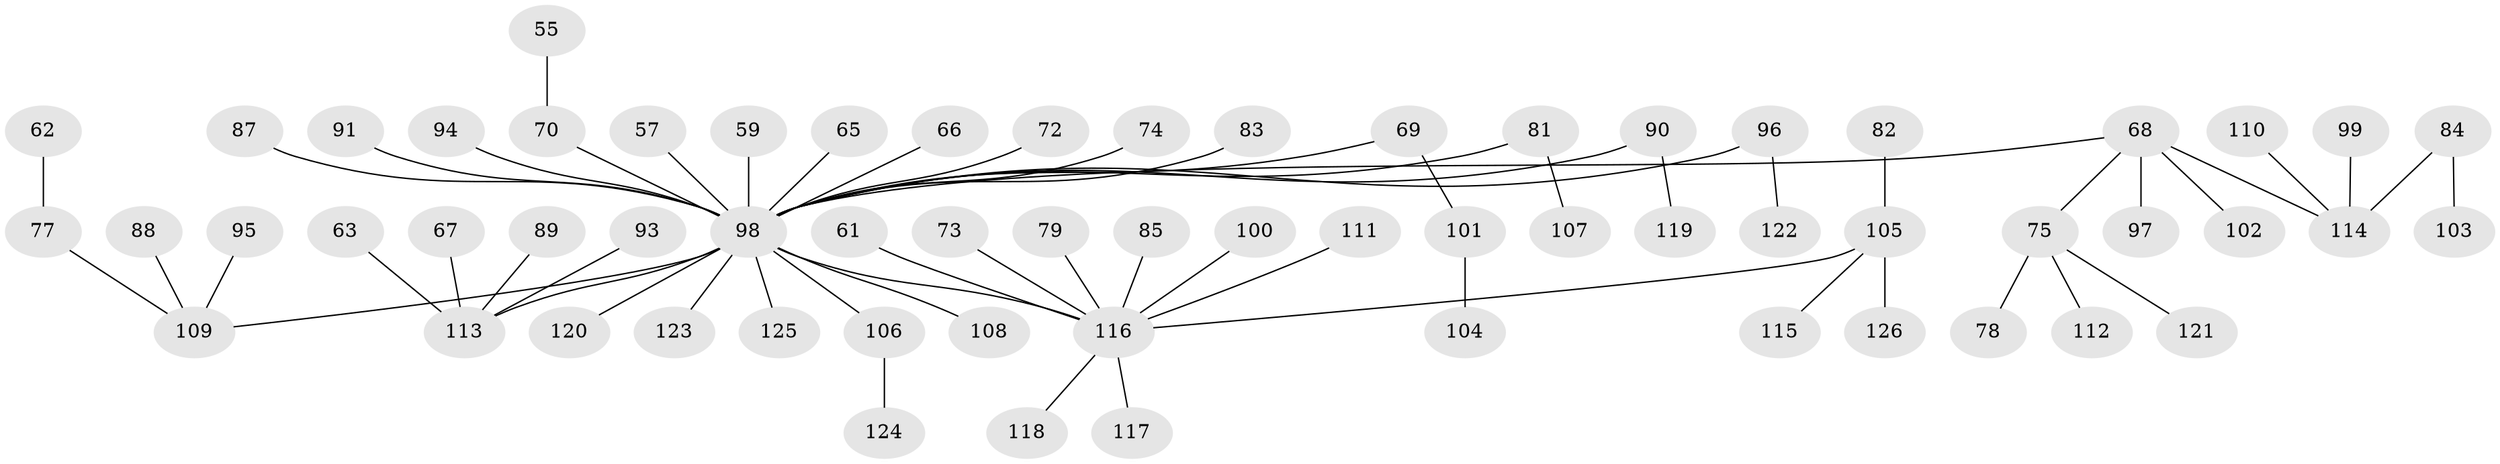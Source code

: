 // original degree distribution, {4: 0.031746031746031744, 7: 0.007936507936507936, 5: 0.03968253968253968, 6: 0.031746031746031744, 3: 0.1746031746031746, 1: 0.5396825396825397, 2: 0.1746031746031746}
// Generated by graph-tools (version 1.1) at 2025/54/03/09/25 04:54:01]
// undirected, 63 vertices, 62 edges
graph export_dot {
graph [start="1"]
  node [color=gray90,style=filled];
  55;
  57 [super="+54"];
  59;
  61;
  62;
  63;
  65 [super="+52"];
  66;
  67;
  68 [super="+11"];
  69;
  70 [super="+27"];
  72;
  73;
  74;
  75 [super="+32+51"];
  77 [super="+22"];
  78;
  79;
  81;
  82;
  83;
  84;
  85;
  87;
  88;
  89;
  90;
  91;
  93;
  94;
  95;
  96 [super="+92"];
  97;
  98 [super="+13+15+17+20+44+45+24+29+30+31+48+41+49+47+43+53+58"];
  99;
  100;
  101;
  102;
  103;
  104;
  105 [super="+71"];
  106;
  107;
  108;
  109 [super="+8+21+37+36"];
  110;
  111;
  112;
  113 [super="+56"];
  114 [super="+76"];
  115;
  116 [super="+33+50+64+23+39+40+42"];
  117;
  118;
  119;
  120;
  121;
  122;
  123;
  124;
  125;
  126;
  55 -- 70;
  57 -- 98;
  59 -- 98;
  61 -- 116;
  62 -- 77;
  63 -- 113;
  65 -- 98;
  66 -- 98;
  67 -- 113;
  68 -- 97;
  68 -- 102;
  68 -- 98;
  68 -- 75;
  68 -- 114;
  69 -- 101;
  69 -- 98;
  70 -- 98;
  72 -- 98;
  73 -- 116;
  74 -- 98;
  75 -- 112;
  75 -- 121;
  75 -- 78;
  77 -- 109;
  79 -- 116;
  81 -- 107;
  81 -- 98;
  82 -- 105;
  83 -- 98;
  84 -- 103;
  84 -- 114;
  85 -- 116;
  87 -- 98;
  88 -- 109;
  89 -- 113;
  90 -- 119;
  90 -- 98;
  91 -- 98;
  93 -- 113;
  94 -- 98;
  95 -- 109;
  96 -- 122;
  96 -- 98;
  98 -- 125;
  98 -- 109;
  98 -- 116;
  98 -- 108;
  98 -- 113;
  98 -- 106;
  98 -- 123;
  98 -- 120;
  99 -- 114;
  100 -- 116;
  101 -- 104;
  105 -- 115;
  105 -- 126;
  105 -- 116;
  106 -- 124;
  110 -- 114;
  111 -- 116;
  116 -- 118;
  116 -- 117;
}
